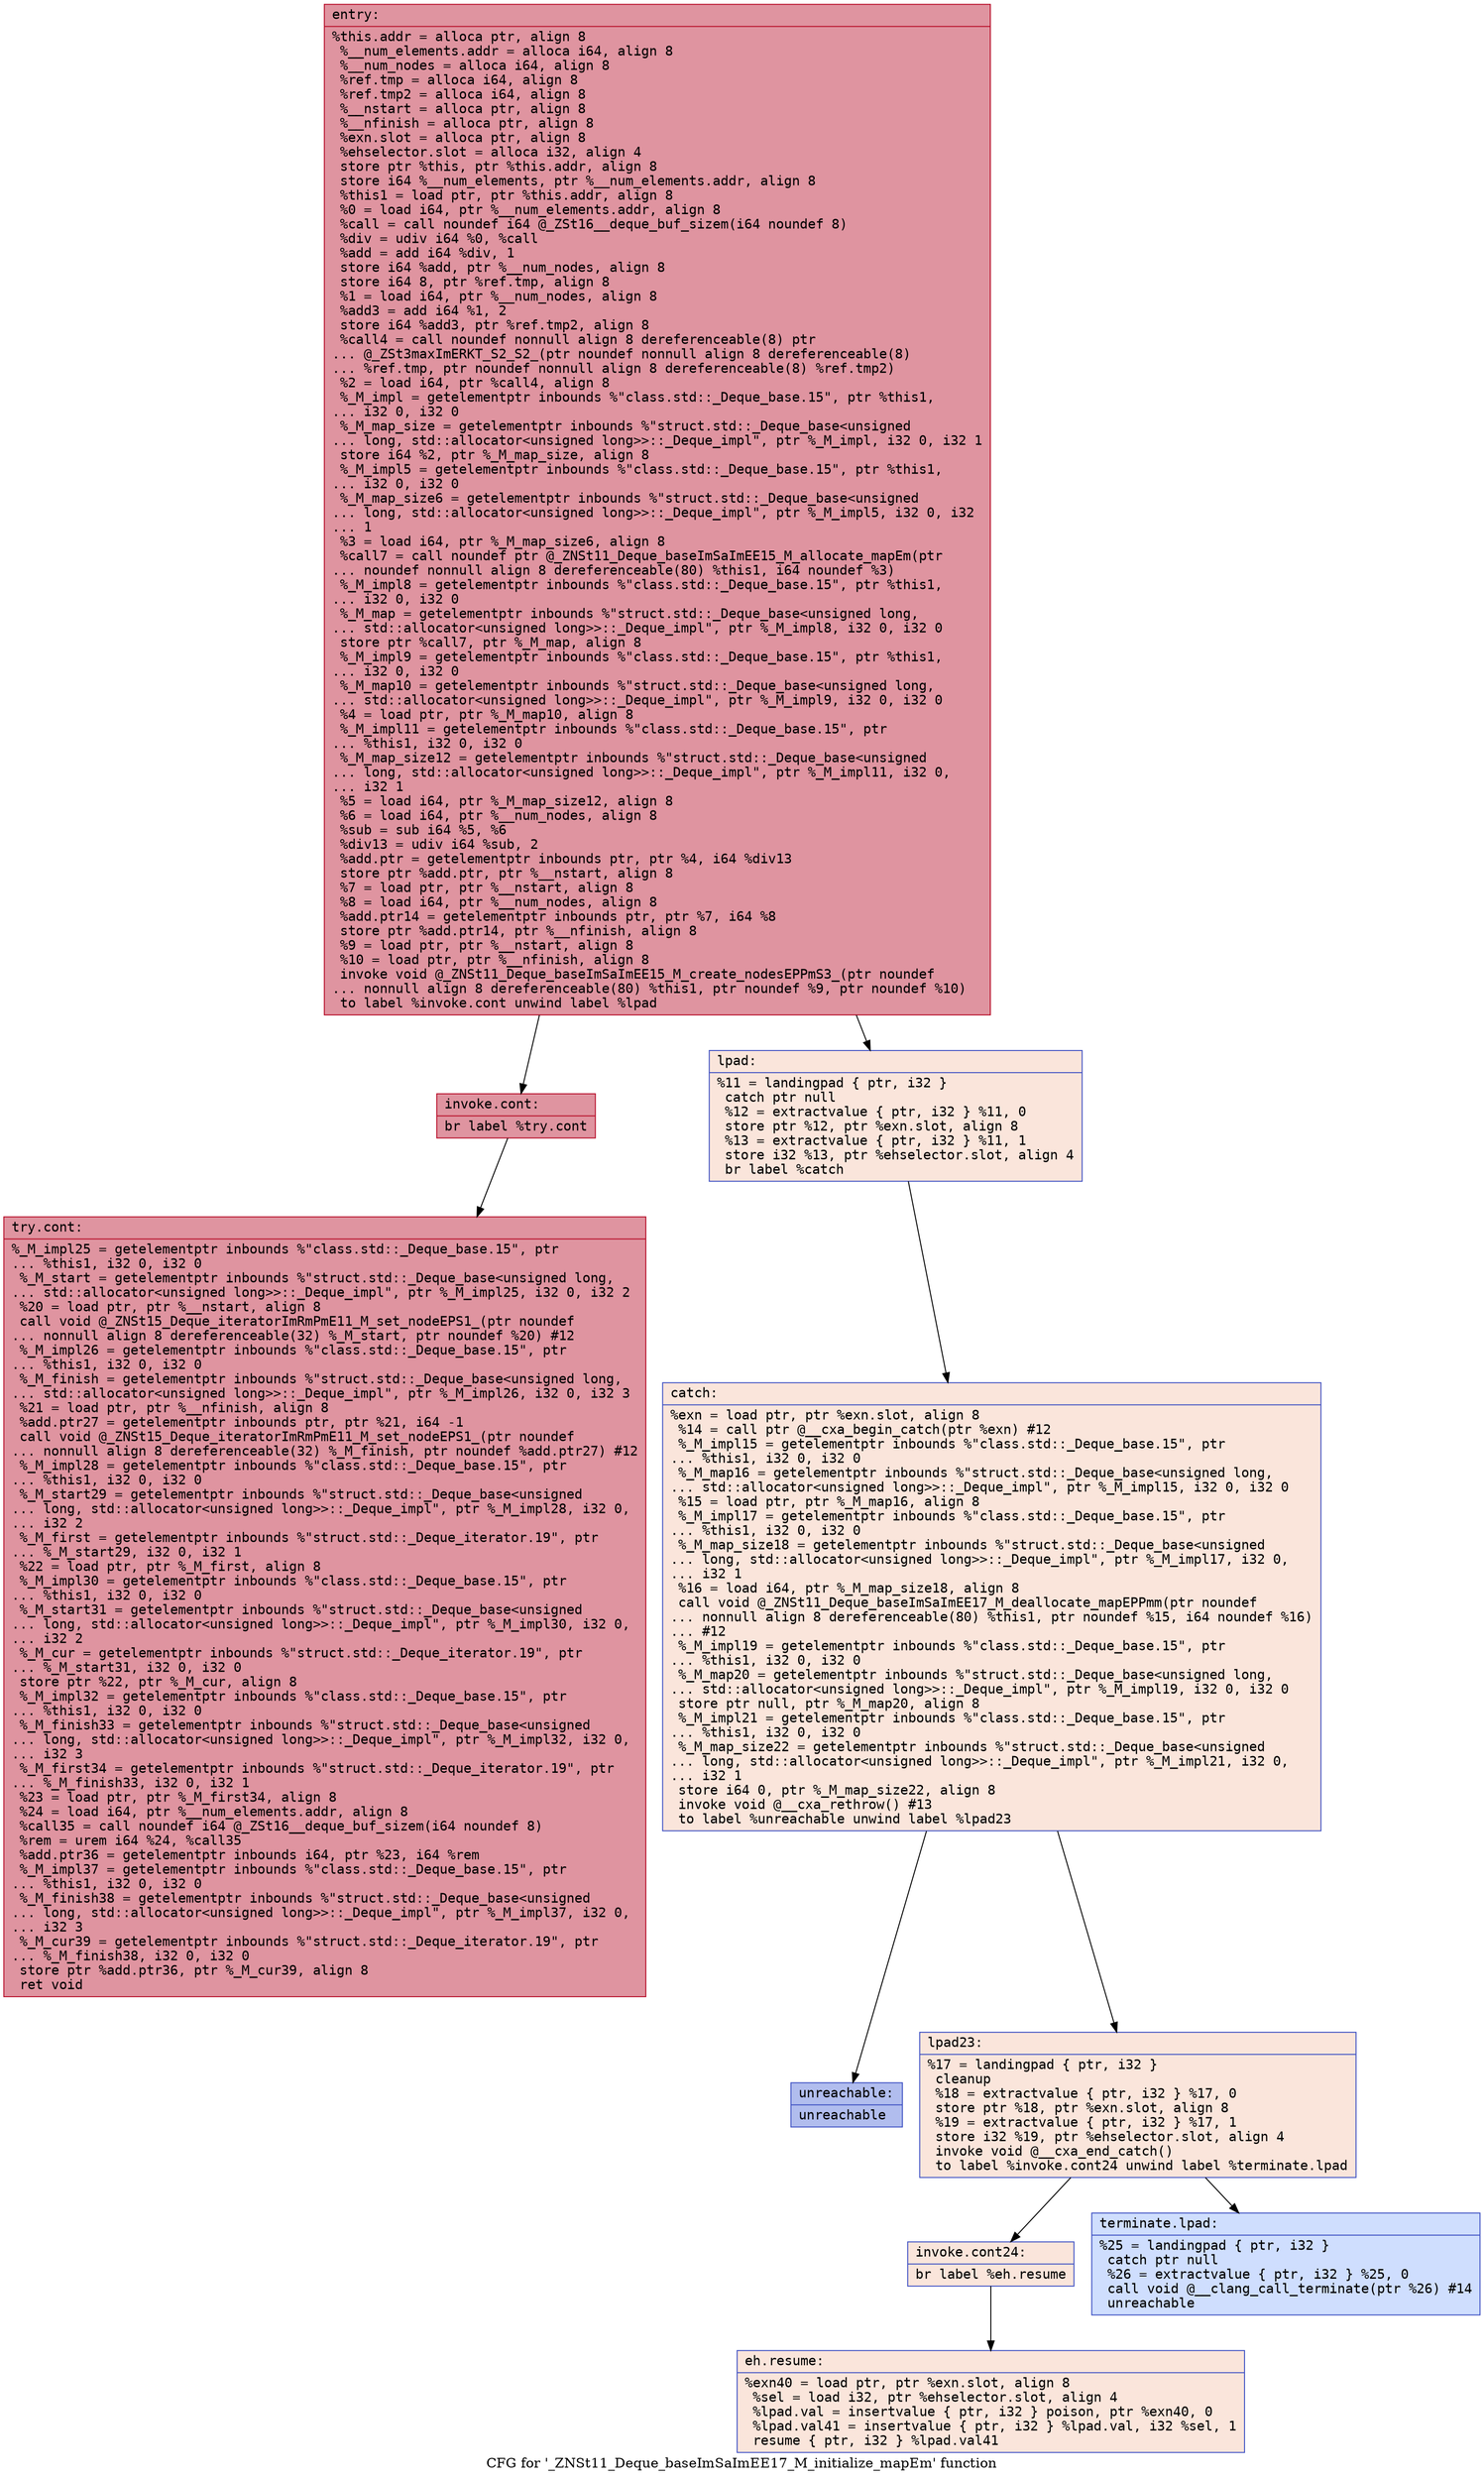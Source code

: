 digraph "CFG for '_ZNSt11_Deque_baseImSaImEE17_M_initialize_mapEm' function" {
	label="CFG for '_ZNSt11_Deque_baseImSaImEE17_M_initialize_mapEm' function";

	Node0x560dc9fce690 [shape=record,color="#b70d28ff", style=filled, fillcolor="#b70d2870" fontname="Courier",label="{entry:\l|  %this.addr = alloca ptr, align 8\l  %__num_elements.addr = alloca i64, align 8\l  %__num_nodes = alloca i64, align 8\l  %ref.tmp = alloca i64, align 8\l  %ref.tmp2 = alloca i64, align 8\l  %__nstart = alloca ptr, align 8\l  %__nfinish = alloca ptr, align 8\l  %exn.slot = alloca ptr, align 8\l  %ehselector.slot = alloca i32, align 4\l  store ptr %this, ptr %this.addr, align 8\l  store i64 %__num_elements, ptr %__num_elements.addr, align 8\l  %this1 = load ptr, ptr %this.addr, align 8\l  %0 = load i64, ptr %__num_elements.addr, align 8\l  %call = call noundef i64 @_ZSt16__deque_buf_sizem(i64 noundef 8)\l  %div = udiv i64 %0, %call\l  %add = add i64 %div, 1\l  store i64 %add, ptr %__num_nodes, align 8\l  store i64 8, ptr %ref.tmp, align 8\l  %1 = load i64, ptr %__num_nodes, align 8\l  %add3 = add i64 %1, 2\l  store i64 %add3, ptr %ref.tmp2, align 8\l  %call4 = call noundef nonnull align 8 dereferenceable(8) ptr\l... @_ZSt3maxImERKT_S2_S2_(ptr noundef nonnull align 8 dereferenceable(8)\l... %ref.tmp, ptr noundef nonnull align 8 dereferenceable(8) %ref.tmp2)\l  %2 = load i64, ptr %call4, align 8\l  %_M_impl = getelementptr inbounds %\"class.std::_Deque_base.15\", ptr %this1,\l... i32 0, i32 0\l  %_M_map_size = getelementptr inbounds %\"struct.std::_Deque_base\<unsigned\l... long, std::allocator\<unsigned long\>\>::_Deque_impl\", ptr %_M_impl, i32 0, i32 1\l  store i64 %2, ptr %_M_map_size, align 8\l  %_M_impl5 = getelementptr inbounds %\"class.std::_Deque_base.15\", ptr %this1,\l... i32 0, i32 0\l  %_M_map_size6 = getelementptr inbounds %\"struct.std::_Deque_base\<unsigned\l... long, std::allocator\<unsigned long\>\>::_Deque_impl\", ptr %_M_impl5, i32 0, i32\l... 1\l  %3 = load i64, ptr %_M_map_size6, align 8\l  %call7 = call noundef ptr @_ZNSt11_Deque_baseImSaImEE15_M_allocate_mapEm(ptr\l... noundef nonnull align 8 dereferenceable(80) %this1, i64 noundef %3)\l  %_M_impl8 = getelementptr inbounds %\"class.std::_Deque_base.15\", ptr %this1,\l... i32 0, i32 0\l  %_M_map = getelementptr inbounds %\"struct.std::_Deque_base\<unsigned long,\l... std::allocator\<unsigned long\>\>::_Deque_impl\", ptr %_M_impl8, i32 0, i32 0\l  store ptr %call7, ptr %_M_map, align 8\l  %_M_impl9 = getelementptr inbounds %\"class.std::_Deque_base.15\", ptr %this1,\l... i32 0, i32 0\l  %_M_map10 = getelementptr inbounds %\"struct.std::_Deque_base\<unsigned long,\l... std::allocator\<unsigned long\>\>::_Deque_impl\", ptr %_M_impl9, i32 0, i32 0\l  %4 = load ptr, ptr %_M_map10, align 8\l  %_M_impl11 = getelementptr inbounds %\"class.std::_Deque_base.15\", ptr\l... %this1, i32 0, i32 0\l  %_M_map_size12 = getelementptr inbounds %\"struct.std::_Deque_base\<unsigned\l... long, std::allocator\<unsigned long\>\>::_Deque_impl\", ptr %_M_impl11, i32 0,\l... i32 1\l  %5 = load i64, ptr %_M_map_size12, align 8\l  %6 = load i64, ptr %__num_nodes, align 8\l  %sub = sub i64 %5, %6\l  %div13 = udiv i64 %sub, 2\l  %add.ptr = getelementptr inbounds ptr, ptr %4, i64 %div13\l  store ptr %add.ptr, ptr %__nstart, align 8\l  %7 = load ptr, ptr %__nstart, align 8\l  %8 = load i64, ptr %__num_nodes, align 8\l  %add.ptr14 = getelementptr inbounds ptr, ptr %7, i64 %8\l  store ptr %add.ptr14, ptr %__nfinish, align 8\l  %9 = load ptr, ptr %__nstart, align 8\l  %10 = load ptr, ptr %__nfinish, align 8\l  invoke void @_ZNSt11_Deque_baseImSaImEE15_M_create_nodesEPPmS3_(ptr noundef\l... nonnull align 8 dereferenceable(80) %this1, ptr noundef %9, ptr noundef %10)\l          to label %invoke.cont unwind label %lpad\l}"];
	Node0x560dc9fce690 -> Node0x560dc9fd1040[tooltip="entry -> invoke.cont\nProbability 100.00%" ];
	Node0x560dc9fce690 -> Node0x560dc9fd1120[tooltip="entry -> lpad\nProbability 0.00%" ];
	Node0x560dc9fd1040 [shape=record,color="#b70d28ff", style=filled, fillcolor="#b70d2870" fontname="Courier",label="{invoke.cont:\l|  br label %try.cont\l}"];
	Node0x560dc9fd1040 -> Node0x560dc9fae6c0[tooltip="invoke.cont -> try.cont\nProbability 100.00%" ];
	Node0x560dc9fd1120 [shape=record,color="#3d50c3ff", style=filled, fillcolor="#f4c5ad70" fontname="Courier",label="{lpad:\l|  %11 = landingpad \{ ptr, i32 \}\l          catch ptr null\l  %12 = extractvalue \{ ptr, i32 \} %11, 0\l  store ptr %12, ptr %exn.slot, align 8\l  %13 = extractvalue \{ ptr, i32 \} %11, 1\l  store i32 %13, ptr %ehselector.slot, align 4\l  br label %catch\l}"];
	Node0x560dc9fd1120 -> Node0x560dc9faea30[tooltip="lpad -> catch\nProbability 100.00%" ];
	Node0x560dc9faea30 [shape=record,color="#3d50c3ff", style=filled, fillcolor="#f4c5ad70" fontname="Courier",label="{catch:\l|  %exn = load ptr, ptr %exn.slot, align 8\l  %14 = call ptr @__cxa_begin_catch(ptr %exn) #12\l  %_M_impl15 = getelementptr inbounds %\"class.std::_Deque_base.15\", ptr\l... %this1, i32 0, i32 0\l  %_M_map16 = getelementptr inbounds %\"struct.std::_Deque_base\<unsigned long,\l... std::allocator\<unsigned long\>\>::_Deque_impl\", ptr %_M_impl15, i32 0, i32 0\l  %15 = load ptr, ptr %_M_map16, align 8\l  %_M_impl17 = getelementptr inbounds %\"class.std::_Deque_base.15\", ptr\l... %this1, i32 0, i32 0\l  %_M_map_size18 = getelementptr inbounds %\"struct.std::_Deque_base\<unsigned\l... long, std::allocator\<unsigned long\>\>::_Deque_impl\", ptr %_M_impl17, i32 0,\l... i32 1\l  %16 = load i64, ptr %_M_map_size18, align 8\l  call void @_ZNSt11_Deque_baseImSaImEE17_M_deallocate_mapEPPmm(ptr noundef\l... nonnull align 8 dereferenceable(80) %this1, ptr noundef %15, i64 noundef %16)\l... #12\l  %_M_impl19 = getelementptr inbounds %\"class.std::_Deque_base.15\", ptr\l... %this1, i32 0, i32 0\l  %_M_map20 = getelementptr inbounds %\"struct.std::_Deque_base\<unsigned long,\l... std::allocator\<unsigned long\>\>::_Deque_impl\", ptr %_M_impl19, i32 0, i32 0\l  store ptr null, ptr %_M_map20, align 8\l  %_M_impl21 = getelementptr inbounds %\"class.std::_Deque_base.15\", ptr\l... %this1, i32 0, i32 0\l  %_M_map_size22 = getelementptr inbounds %\"struct.std::_Deque_base\<unsigned\l... long, std::allocator\<unsigned long\>\>::_Deque_impl\", ptr %_M_impl21, i32 0,\l... i32 1\l  store i64 0, ptr %_M_map_size22, align 8\l  invoke void @__cxa_rethrow() #13\l          to label %unreachable unwind label %lpad23\l}"];
	Node0x560dc9faea30 -> Node0x560dc9faf7a0[tooltip="catch -> unreachable\nProbability 0.00%" ];
	Node0x560dc9faea30 -> Node0x560dc9faf880[tooltip="catch -> lpad23\nProbability 100.00%" ];
	Node0x560dc9faf880 [shape=record,color="#3d50c3ff", style=filled, fillcolor="#f4c5ad70" fontname="Courier",label="{lpad23:\l|  %17 = landingpad \{ ptr, i32 \}\l          cleanup\l  %18 = extractvalue \{ ptr, i32 \} %17, 0\l  store ptr %18, ptr %exn.slot, align 8\l  %19 = extractvalue \{ ptr, i32 \} %17, 1\l  store i32 %19, ptr %ehselector.slot, align 4\l  invoke void @__cxa_end_catch()\l          to label %invoke.cont24 unwind label %terminate.lpad\l}"];
	Node0x560dc9faf880 -> Node0x560dc9fafdd0[tooltip="lpad23 -> invoke.cont24\nProbability 100.00%" ];
	Node0x560dc9faf880 -> Node0x560dc9fd0300[tooltip="lpad23 -> terminate.lpad\nProbability 0.00%" ];
	Node0x560dc9fafdd0 [shape=record,color="#3d50c3ff", style=filled, fillcolor="#f4c5ad70" fontname="Courier",label="{invoke.cont24:\l|  br label %eh.resume\l}"];
	Node0x560dc9fafdd0 -> Node0x560dc9fb0490[tooltip="invoke.cont24 -> eh.resume\nProbability 100.00%" ];
	Node0x560dc9fae6c0 [shape=record,color="#b70d28ff", style=filled, fillcolor="#b70d2870" fontname="Courier",label="{try.cont:\l|  %_M_impl25 = getelementptr inbounds %\"class.std::_Deque_base.15\", ptr\l... %this1, i32 0, i32 0\l  %_M_start = getelementptr inbounds %\"struct.std::_Deque_base\<unsigned long,\l... std::allocator\<unsigned long\>\>::_Deque_impl\", ptr %_M_impl25, i32 0, i32 2\l  %20 = load ptr, ptr %__nstart, align 8\l  call void @_ZNSt15_Deque_iteratorImRmPmE11_M_set_nodeEPS1_(ptr noundef\l... nonnull align 8 dereferenceable(32) %_M_start, ptr noundef %20) #12\l  %_M_impl26 = getelementptr inbounds %\"class.std::_Deque_base.15\", ptr\l... %this1, i32 0, i32 0\l  %_M_finish = getelementptr inbounds %\"struct.std::_Deque_base\<unsigned long,\l... std::allocator\<unsigned long\>\>::_Deque_impl\", ptr %_M_impl26, i32 0, i32 3\l  %21 = load ptr, ptr %__nfinish, align 8\l  %add.ptr27 = getelementptr inbounds ptr, ptr %21, i64 -1\l  call void @_ZNSt15_Deque_iteratorImRmPmE11_M_set_nodeEPS1_(ptr noundef\l... nonnull align 8 dereferenceable(32) %_M_finish, ptr noundef %add.ptr27) #12\l  %_M_impl28 = getelementptr inbounds %\"class.std::_Deque_base.15\", ptr\l... %this1, i32 0, i32 0\l  %_M_start29 = getelementptr inbounds %\"struct.std::_Deque_base\<unsigned\l... long, std::allocator\<unsigned long\>\>::_Deque_impl\", ptr %_M_impl28, i32 0,\l... i32 2\l  %_M_first = getelementptr inbounds %\"struct.std::_Deque_iterator.19\", ptr\l... %_M_start29, i32 0, i32 1\l  %22 = load ptr, ptr %_M_first, align 8\l  %_M_impl30 = getelementptr inbounds %\"class.std::_Deque_base.15\", ptr\l... %this1, i32 0, i32 0\l  %_M_start31 = getelementptr inbounds %\"struct.std::_Deque_base\<unsigned\l... long, std::allocator\<unsigned long\>\>::_Deque_impl\", ptr %_M_impl30, i32 0,\l... i32 2\l  %_M_cur = getelementptr inbounds %\"struct.std::_Deque_iterator.19\", ptr\l... %_M_start31, i32 0, i32 0\l  store ptr %22, ptr %_M_cur, align 8\l  %_M_impl32 = getelementptr inbounds %\"class.std::_Deque_base.15\", ptr\l... %this1, i32 0, i32 0\l  %_M_finish33 = getelementptr inbounds %\"struct.std::_Deque_base\<unsigned\l... long, std::allocator\<unsigned long\>\>::_Deque_impl\", ptr %_M_impl32, i32 0,\l... i32 3\l  %_M_first34 = getelementptr inbounds %\"struct.std::_Deque_iterator.19\", ptr\l... %_M_finish33, i32 0, i32 1\l  %23 = load ptr, ptr %_M_first34, align 8\l  %24 = load i64, ptr %__num_elements.addr, align 8\l  %call35 = call noundef i64 @_ZSt16__deque_buf_sizem(i64 noundef 8)\l  %rem = urem i64 %24, %call35\l  %add.ptr36 = getelementptr inbounds i64, ptr %23, i64 %rem\l  %_M_impl37 = getelementptr inbounds %\"class.std::_Deque_base.15\", ptr\l... %this1, i32 0, i32 0\l  %_M_finish38 = getelementptr inbounds %\"struct.std::_Deque_base\<unsigned\l... long, std::allocator\<unsigned long\>\>::_Deque_impl\", ptr %_M_impl37, i32 0,\l... i32 3\l  %_M_cur39 = getelementptr inbounds %\"struct.std::_Deque_iterator.19\", ptr\l... %_M_finish38, i32 0, i32 0\l  store ptr %add.ptr36, ptr %_M_cur39, align 8\l  ret void\l}"];
	Node0x560dc9fb0490 [shape=record,color="#3d50c3ff", style=filled, fillcolor="#f4c5ad70" fontname="Courier",label="{eh.resume:\l|  %exn40 = load ptr, ptr %exn.slot, align 8\l  %sel = load i32, ptr %ehselector.slot, align 4\l  %lpad.val = insertvalue \{ ptr, i32 \} poison, ptr %exn40, 0\l  %lpad.val41 = insertvalue \{ ptr, i32 \} %lpad.val, i32 %sel, 1\l  resume \{ ptr, i32 \} %lpad.val41\l}"];
	Node0x560dc9fd0300 [shape=record,color="#3d50c3ff", style=filled, fillcolor="#93b5fe70" fontname="Courier",label="{terminate.lpad:\l|  %25 = landingpad \{ ptr, i32 \}\l          catch ptr null\l  %26 = extractvalue \{ ptr, i32 \} %25, 0\l  call void @__clang_call_terminate(ptr %26) #14\l  unreachable\l}"];
	Node0x560dc9faf7a0 [shape=record,color="#3d50c3ff", style=filled, fillcolor="#4f69d970" fontname="Courier",label="{unreachable:\l|  unreachable\l}"];
}
